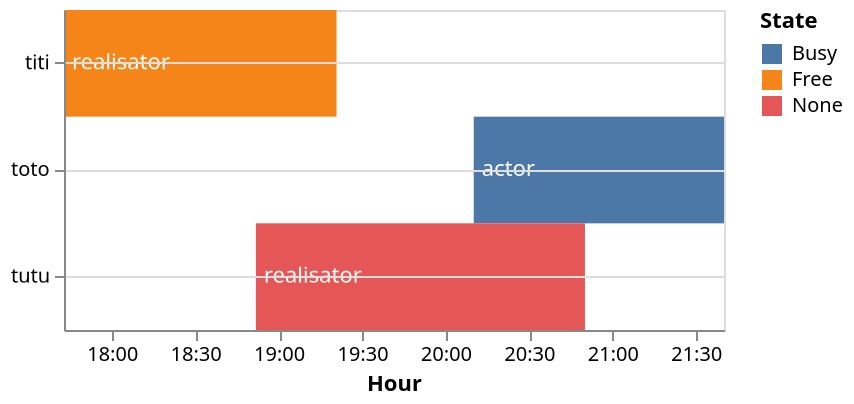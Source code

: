 {"$schema":"https://vega.github.io/schema/vega-lite/v3.json","description":"A simple bar chart with embedded data.","width":330,"height":160,"data":{"values":[{"state":"Busy","id":"toto","qualif":"actor","starttime":1556136600000,"endtime":1556142000000},{"state":"Free","id":"titi","qualif":"realisator","starttime":1556127760000,"endtime":1556133640000},{"state":"None","id":"tutu","qualif":"realisator","starttime":1556131900000,"endtime":1556139000000}]},"mark":"bar","encoding":{"y":{"field":"id","type":"ordinal","axis":{"title":false,"grid":true}},"color":{"field":"state","type":"nominal","legend":{"title":"State"},"scale":{"scheme":"tableau10"}},"x":{"field":"starttime","type":"temporal","axis":{"title":"Hour","grid":false,"format":"%H:%M"}},"x2":{"field":"endtime","type":"temporal"}},"layer":[{"mark":"rect"},{"mark":{"type":"text","align":"left","baseline":"middle","dx":4},"encoding":{"text":{"field":"qualif","type":"ordinal"},"color":{"value":"#ffffff"}}}]}
